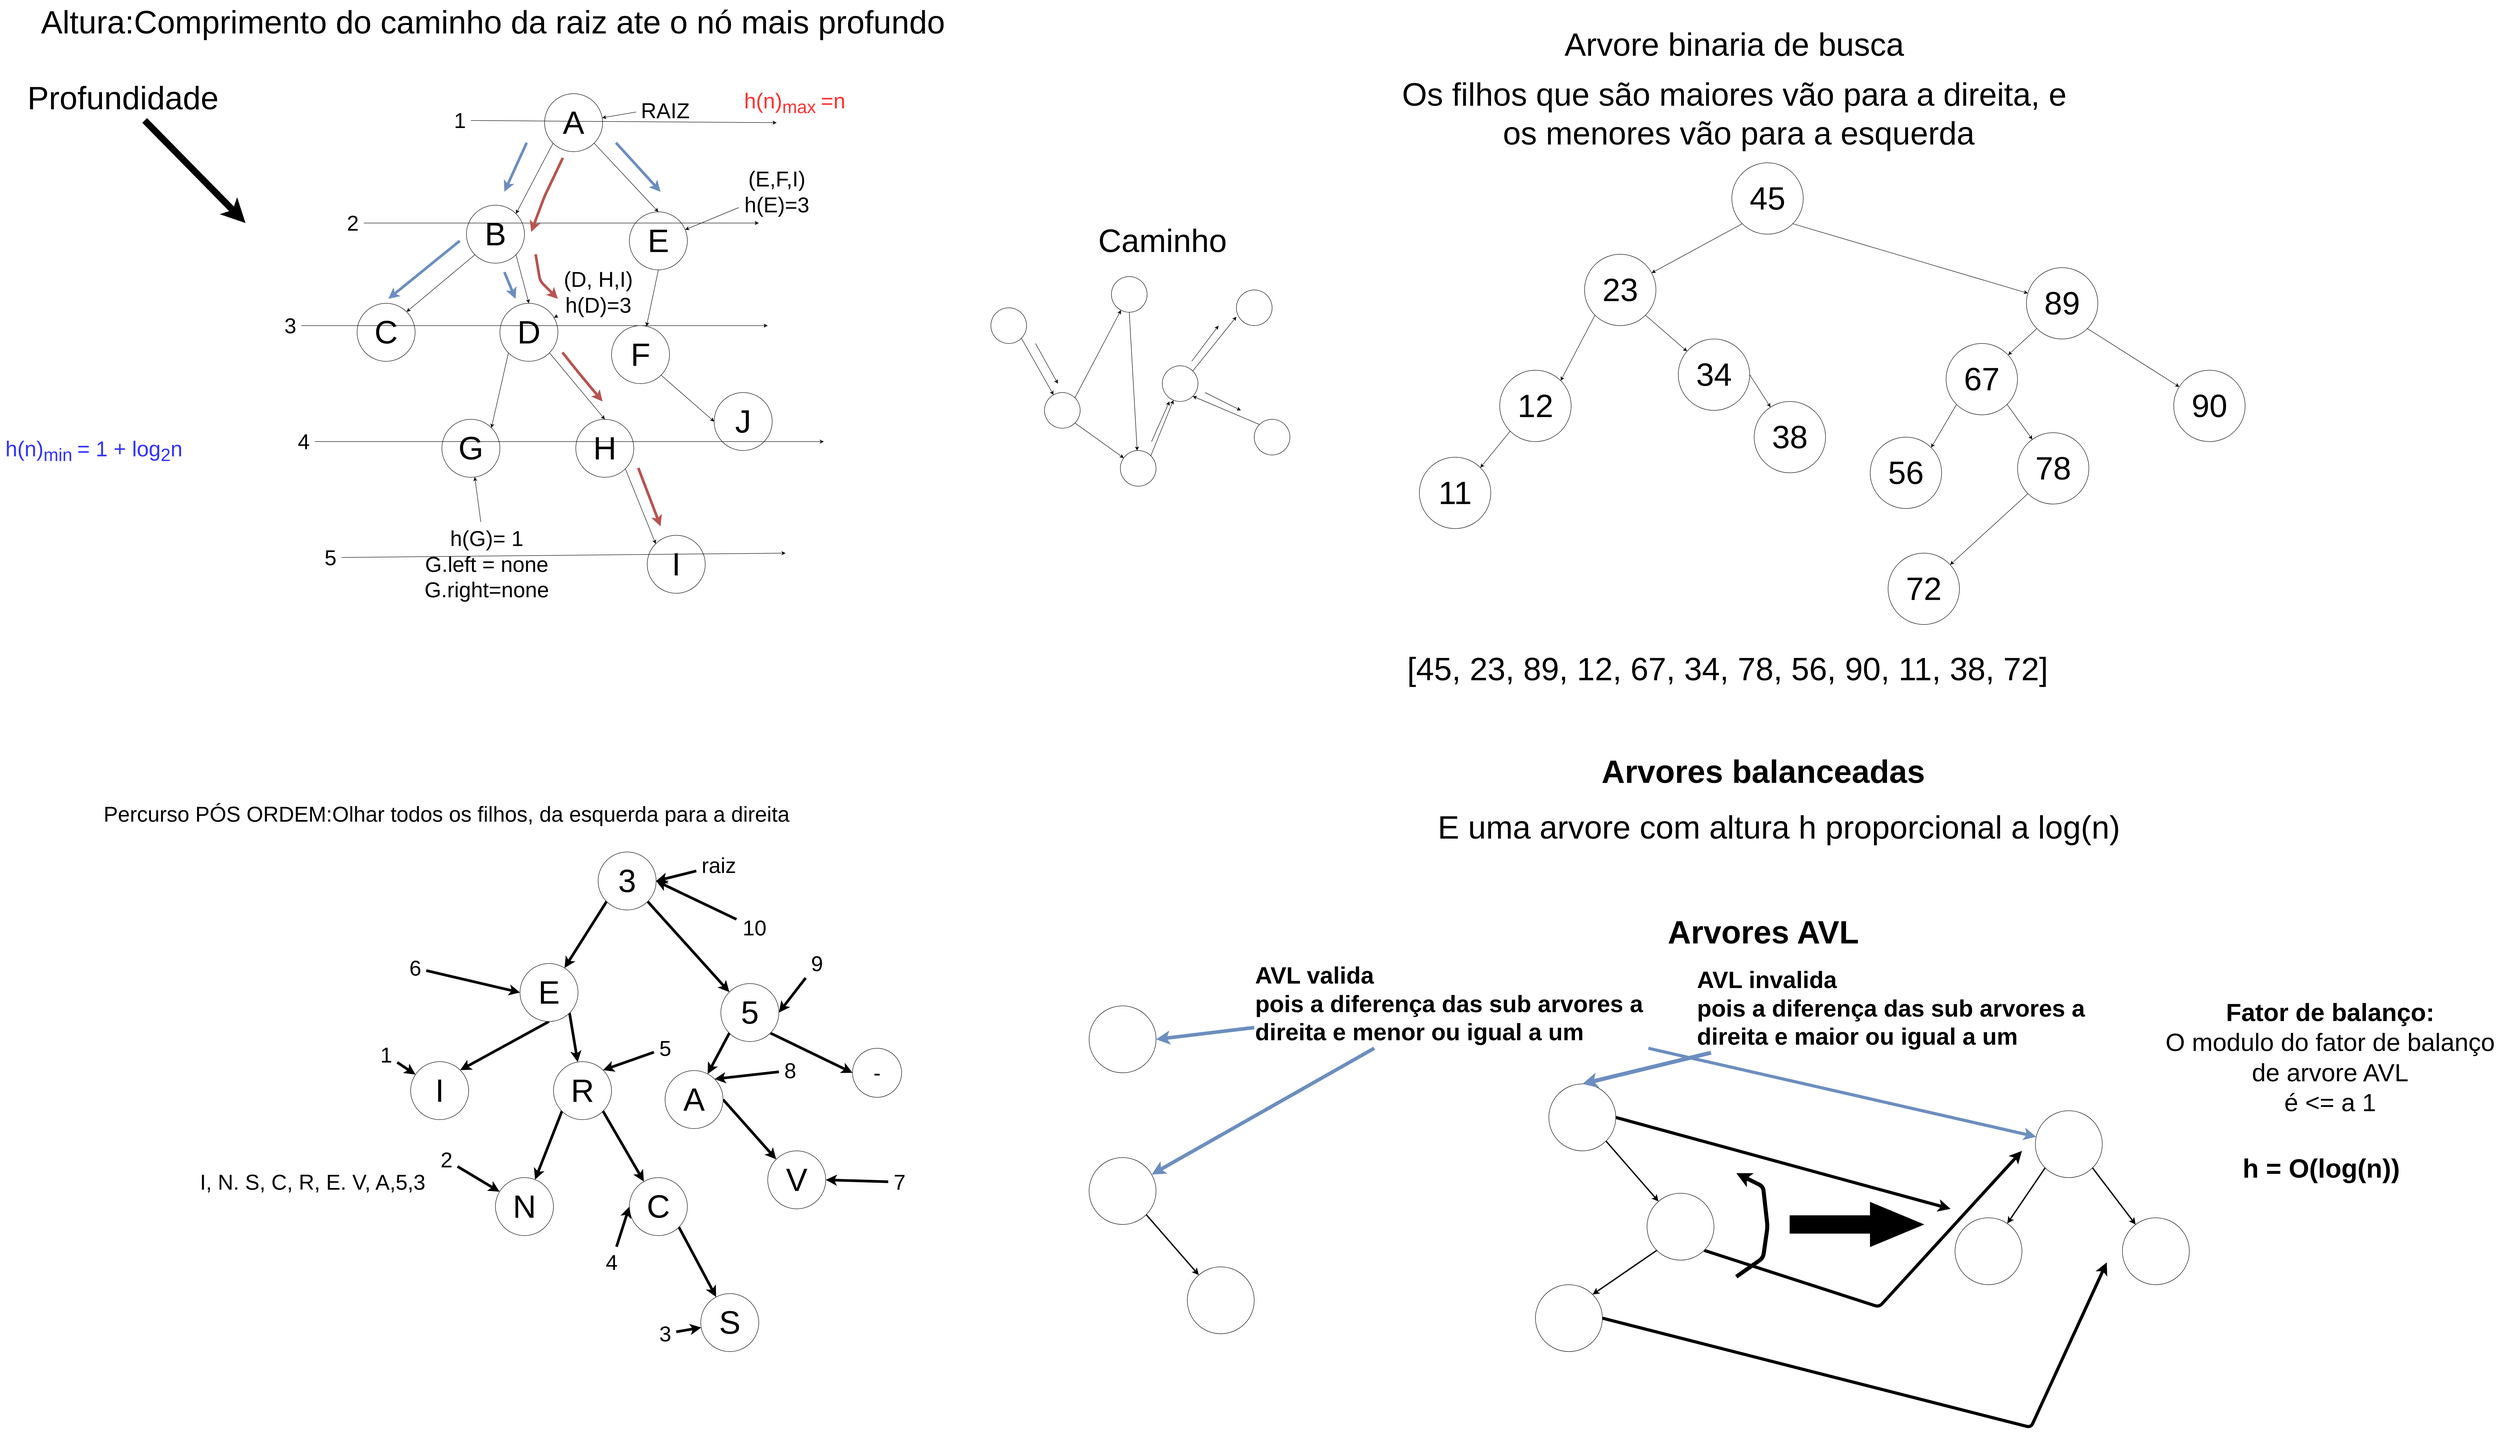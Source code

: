 <mxfile>
    <diagram id="KGTn8s3GYBfq5IdUTY0y" name="Página-1">
        <mxGraphModel dx="5425" dy="2052" grid="1" gridSize="10" guides="1" tooltips="1" connect="1" arrows="1" fold="1" page="1" pageScale="1" pageWidth="827" pageHeight="1169" background="none" math="0" shadow="0">
            <root>
                <mxCell id="0"/>
                <mxCell id="1" parent="0"/>
                <mxCell id="10" style="edgeStyle=none;html=1;exitX=1;exitY=1;exitDx=0;exitDy=0;fontSize=72;" parent="1" source="2" target="3" edge="1">
                    <mxGeometry relative="1" as="geometry"/>
                </mxCell>
                <mxCell id="2" value="" style="ellipse;whiteSpace=wrap;html=1;" parent="1" vertex="1">
                    <mxGeometry x="30" y="700" width="80" height="80" as="geometry"/>
                </mxCell>
                <mxCell id="11" style="edgeStyle=none;html=1;exitX=1;exitY=0;exitDx=0;exitDy=0;fontSize=72;" parent="1" source="3" target="4" edge="1">
                    <mxGeometry relative="1" as="geometry"/>
                </mxCell>
                <mxCell id="12" style="edgeStyle=none;html=1;exitX=1;exitY=1;exitDx=0;exitDy=0;fontSize=72;" parent="1" source="3" target="9" edge="1">
                    <mxGeometry relative="1" as="geometry"/>
                </mxCell>
                <mxCell id="3" value="" style="ellipse;whiteSpace=wrap;html=1;" parent="1" vertex="1">
                    <mxGeometry x="150" y="890" width="80" height="80" as="geometry"/>
                </mxCell>
                <mxCell id="13" style="edgeStyle=none;html=1;exitX=0.5;exitY=1;exitDx=0;exitDy=0;fontSize=72;" parent="1" source="4" target="9" edge="1">
                    <mxGeometry relative="1" as="geometry"/>
                </mxCell>
                <mxCell id="4" value="" style="ellipse;whiteSpace=wrap;html=1;" parent="1" vertex="1">
                    <mxGeometry x="300" y="630" width="80" height="80" as="geometry"/>
                </mxCell>
                <mxCell id="5" value="&lt;font style=&quot;font-size: 72px;&quot;&gt;Caminho&lt;/font&gt;" style="text;html=1;align=center;verticalAlign=middle;resizable=0;points=[];autosize=1;strokeColor=none;fillColor=none;" parent="1" vertex="1">
                    <mxGeometry x="259" y="500" width="310" height="100" as="geometry"/>
                </mxCell>
                <mxCell id="16" style="edgeStyle=none;html=1;exitX=1;exitY=0;exitDx=0;exitDy=0;entryX=0;entryY=0.75;entryDx=0;entryDy=0;entryPerimeter=0;fontSize=72;" parent="1" source="6" target="7" edge="1">
                    <mxGeometry relative="1" as="geometry"/>
                </mxCell>
                <mxCell id="6" value="" style="ellipse;whiteSpace=wrap;html=1;fontSize=72;" parent="1" vertex="1">
                    <mxGeometry x="414" y="830" width="80" height="80" as="geometry"/>
                </mxCell>
                <mxCell id="7" value="" style="ellipse;whiteSpace=wrap;html=1;fontSize=72;" parent="1" vertex="1">
                    <mxGeometry x="580" y="660" width="80" height="80" as="geometry"/>
                </mxCell>
                <mxCell id="15" style="edgeStyle=none;html=1;exitX=0;exitY=0;exitDx=0;exitDy=0;entryX=1;entryY=1;entryDx=0;entryDy=0;fontSize=72;" parent="1" source="8" target="6" edge="1">
                    <mxGeometry relative="1" as="geometry"/>
                </mxCell>
                <mxCell id="8" value="" style="ellipse;whiteSpace=wrap;html=1;fontSize=72;" parent="1" vertex="1">
                    <mxGeometry x="620" y="950" width="80" height="80" as="geometry"/>
                </mxCell>
                <mxCell id="14" style="edgeStyle=none;html=1;exitX=1;exitY=0;exitDx=0;exitDy=0;fontSize=72;" parent="1" source="9" target="6" edge="1">
                    <mxGeometry relative="1" as="geometry"/>
                </mxCell>
                <mxCell id="9" value="" style="ellipse;whiteSpace=wrap;html=1;fontSize=72;" parent="1" vertex="1">
                    <mxGeometry x="320" y="1020" width="80" height="80" as="geometry"/>
                </mxCell>
                <mxCell id="18" value="" style="edgeStyle=none;orthogonalLoop=1;jettySize=auto;html=1;fontSize=72;" parent="1" edge="1">
                    <mxGeometry width="100" relative="1" as="geometry">
                        <mxPoint x="130" y="780" as="sourcePoint"/>
                        <mxPoint x="180" y="870" as="targetPoint"/>
                        <Array as="points"/>
                    </mxGeometry>
                </mxCell>
                <mxCell id="19" value="" style="edgeStyle=none;orthogonalLoop=1;jettySize=auto;html=1;fontSize=72;" parent="1" edge="1">
                    <mxGeometry width="100" relative="1" as="geometry">
                        <mxPoint x="510" y="890" as="sourcePoint"/>
                        <mxPoint x="590" y="930" as="targetPoint"/>
                        <Array as="points"/>
                    </mxGeometry>
                </mxCell>
                <mxCell id="20" value="" style="edgeStyle=none;orthogonalLoop=1;jettySize=auto;html=1;fontSize=72;" parent="1" edge="1">
                    <mxGeometry width="100" relative="1" as="geometry">
                        <mxPoint x="480" y="820" as="sourcePoint"/>
                        <mxPoint x="540" y="740" as="targetPoint"/>
                        <Array as="points"/>
                    </mxGeometry>
                </mxCell>
                <mxCell id="21" value="" style="edgeStyle=none;orthogonalLoop=1;jettySize=auto;html=1;fontSize=72;" parent="1" edge="1">
                    <mxGeometry width="100" relative="1" as="geometry">
                        <mxPoint x="390" y="1000" as="sourcePoint"/>
                        <mxPoint x="430" y="910" as="targetPoint"/>
                        <Array as="points"/>
                    </mxGeometry>
                </mxCell>
                <mxCell id="22" value="Altura:Comprimento do caminho da raiz ate o nó mais profundo" style="text;html=1;align=left;verticalAlign=middle;resizable=0;points=[];autosize=1;strokeColor=none;fillColor=none;fontSize=72;" parent="1" vertex="1">
                    <mxGeometry x="-2100" y="10" width="2040" height="100" as="geometry"/>
                </mxCell>
                <mxCell id="59" style="edgeStyle=none;html=1;fontSize=48;strokeWidth=15;" parent="1" source="23" edge="1">
                    <mxGeometry relative="1" as="geometry">
                        <mxPoint x="-1640" y="510" as="targetPoint"/>
                    </mxGeometry>
                </mxCell>
                <mxCell id="23" value="Profundidade" style="text;html=1;align=center;verticalAlign=middle;resizable=0;points=[];autosize=1;strokeColor=none;fillColor=none;fontSize=72;" parent="1" vertex="1">
                    <mxGeometry x="-2140" y="180" width="450" height="100" as="geometry"/>
                </mxCell>
                <mxCell id="34" style="edgeStyle=none;html=1;exitX=0;exitY=1;exitDx=0;exitDy=0;entryX=1;entryY=0;entryDx=0;entryDy=0;fontSize=72;" parent="1" source="24" target="25" edge="1">
                    <mxGeometry relative="1" as="geometry"/>
                </mxCell>
                <mxCell id="40" style="edgeStyle=none;html=1;exitX=1;exitY=1;exitDx=0;exitDy=0;entryX=0.5;entryY=0;entryDx=0;entryDy=0;fontSize=72;" parent="1" source="24" target="26" edge="1">
                    <mxGeometry relative="1" as="geometry"/>
                </mxCell>
                <mxCell id="24" value="A" style="ellipse;whiteSpace=wrap;html=1;fontSize=72;" parent="1" vertex="1">
                    <mxGeometry x="-970" y="220" width="130" height="130" as="geometry"/>
                </mxCell>
                <mxCell id="35" style="edgeStyle=none;html=1;exitX=0;exitY=1;exitDx=0;exitDy=0;entryX=1;entryY=0;entryDx=0;entryDy=0;fontSize=72;" parent="1" source="25" target="27" edge="1">
                    <mxGeometry relative="1" as="geometry"/>
                </mxCell>
                <mxCell id="36" style="edgeStyle=none;html=1;exitX=1;exitY=1;exitDx=0;exitDy=0;entryX=0.5;entryY=0;entryDx=0;entryDy=0;fontSize=72;" parent="1" source="25" target="28" edge="1">
                    <mxGeometry relative="1" as="geometry"/>
                </mxCell>
                <mxCell id="25" value="B" style="ellipse;whiteSpace=wrap;html=1;fontSize=72;" parent="1" vertex="1">
                    <mxGeometry x="-1145" y="470" width="130" height="130" as="geometry"/>
                </mxCell>
                <mxCell id="41" style="edgeStyle=none;html=1;exitX=0.5;exitY=1;exitDx=0;exitDy=0;fontSize=72;" parent="1" source="26" target="32" edge="1">
                    <mxGeometry relative="1" as="geometry"/>
                </mxCell>
                <mxCell id="26" value="E" style="ellipse;whiteSpace=wrap;html=1;fontSize=72;" parent="1" vertex="1">
                    <mxGeometry x="-780" y="485" width="130" height="130" as="geometry"/>
                </mxCell>
                <mxCell id="27" value="C" style="ellipse;whiteSpace=wrap;html=1;fontSize=72;" parent="1" vertex="1">
                    <mxGeometry x="-1390" y="690" width="130" height="130" as="geometry"/>
                </mxCell>
                <mxCell id="37" style="edgeStyle=none;html=1;exitX=0;exitY=1;exitDx=0;exitDy=0;entryX=1;entryY=0;entryDx=0;entryDy=0;fontSize=72;" parent="1" source="28" target="29" edge="1">
                    <mxGeometry relative="1" as="geometry"/>
                </mxCell>
                <mxCell id="38" style="edgeStyle=none;html=1;exitX=1;exitY=1;exitDx=0;exitDy=0;entryX=0.5;entryY=0;entryDx=0;entryDy=0;fontSize=72;" parent="1" source="28" target="30" edge="1">
                    <mxGeometry relative="1" as="geometry"/>
                </mxCell>
                <mxCell id="28" value="D" style="ellipse;whiteSpace=wrap;html=1;fontSize=72;" parent="1" vertex="1">
                    <mxGeometry x="-1070" y="690" width="130" height="130" as="geometry"/>
                </mxCell>
                <mxCell id="29" value="G" style="ellipse;whiteSpace=wrap;html=1;fontSize=72;" parent="1" vertex="1">
                    <mxGeometry x="-1200" y="950" width="130" height="130" as="geometry"/>
                </mxCell>
                <mxCell id="39" style="edgeStyle=none;html=1;exitX=1;exitY=1;exitDx=0;exitDy=0;entryX=0;entryY=0;entryDx=0;entryDy=0;fontSize=72;" parent="1" source="30" target="31" edge="1">
                    <mxGeometry relative="1" as="geometry"/>
                </mxCell>
                <mxCell id="30" value="H" style="ellipse;whiteSpace=wrap;html=1;fontSize=72;" parent="1" vertex="1">
                    <mxGeometry x="-900" y="950" width="130" height="130" as="geometry"/>
                </mxCell>
                <mxCell id="31" value="I" style="ellipse;whiteSpace=wrap;html=1;fontSize=72;" parent="1" vertex="1">
                    <mxGeometry x="-740" y="1210" width="130" height="130" as="geometry"/>
                </mxCell>
                <mxCell id="42" style="edgeStyle=none;html=1;exitX=1;exitY=1;exitDx=0;exitDy=0;entryX=0;entryY=0.5;entryDx=0;entryDy=0;fontSize=72;" parent="1" source="32" target="33" edge="1">
                    <mxGeometry relative="1" as="geometry"/>
                </mxCell>
                <mxCell id="32" value="F" style="ellipse;whiteSpace=wrap;html=1;fontSize=72;" parent="1" vertex="1">
                    <mxGeometry x="-820" y="740" width="130" height="130" as="geometry"/>
                </mxCell>
                <mxCell id="33" value="J" style="ellipse;whiteSpace=wrap;html=1;fontSize=72;" parent="1" vertex="1">
                    <mxGeometry x="-590" y="890" width="130" height="130" as="geometry"/>
                </mxCell>
                <mxCell id="48" value="" style="edgeStyle=none;html=1;fontSize=48;" parent="1" source="47" target="24" edge="1">
                    <mxGeometry relative="1" as="geometry"/>
                </mxCell>
                <mxCell id="47" value="&lt;font style=&quot;font-size: 48px;&quot;&gt;RAIZ&lt;/font&gt;" style="text;html=1;align=center;verticalAlign=middle;resizable=0;points=[];autosize=1;strokeColor=none;fillColor=none;fontSize=72;" parent="1" vertex="1">
                    <mxGeometry x="-765" y="200" width="130" height="100" as="geometry"/>
                </mxCell>
                <mxCell id="50" style="edgeStyle=none;html=1;fontSize=48;" parent="1" source="49" edge="1">
                    <mxGeometry relative="1" as="geometry">
                        <mxPoint x="-450" y="285" as="targetPoint"/>
                    </mxGeometry>
                </mxCell>
                <mxCell id="49" value="1" style="text;html=1;align=center;verticalAlign=middle;resizable=0;points=[];autosize=1;strokeColor=none;fillColor=none;fontSize=48;" parent="1" vertex="1">
                    <mxGeometry x="-1185" y="245" width="50" height="70" as="geometry"/>
                </mxCell>
                <mxCell id="52" style="edgeStyle=none;html=1;fontSize=48;" parent="1" source="51" edge="1">
                    <mxGeometry relative="1" as="geometry">
                        <mxPoint x="-490.0" y="510" as="targetPoint"/>
                    </mxGeometry>
                </mxCell>
                <mxCell id="51" value="2" style="text;html=1;align=center;verticalAlign=middle;resizable=0;points=[];autosize=1;strokeColor=none;fillColor=none;fontSize=48;" parent="1" vertex="1">
                    <mxGeometry x="-1425" y="475" width="50" height="70" as="geometry"/>
                </mxCell>
                <mxCell id="54" style="edgeStyle=none;html=1;fontSize=48;" parent="1" source="53" edge="1">
                    <mxGeometry relative="1" as="geometry">
                        <mxPoint x="-470.0" y="740" as="targetPoint"/>
                    </mxGeometry>
                </mxCell>
                <mxCell id="53" value="3" style="text;html=1;align=center;verticalAlign=middle;resizable=0;points=[];autosize=1;strokeColor=none;fillColor=none;fontSize=48;" parent="1" vertex="1">
                    <mxGeometry x="-1565" y="705" width="50" height="70" as="geometry"/>
                </mxCell>
                <mxCell id="56" style="edgeStyle=none;html=1;fontSize=48;" parent="1" source="55" edge="1">
                    <mxGeometry relative="1" as="geometry">
                        <mxPoint x="-344.286" y="1000" as="targetPoint"/>
                    </mxGeometry>
                </mxCell>
                <mxCell id="55" value="4" style="text;html=1;align=center;verticalAlign=middle;resizable=0;points=[];autosize=1;strokeColor=none;fillColor=none;fontSize=48;" parent="1" vertex="1">
                    <mxGeometry x="-1535" y="965" width="50" height="70" as="geometry"/>
                </mxCell>
                <mxCell id="58" style="edgeStyle=none;html=1;fontSize=48;" parent="1" source="57" edge="1">
                    <mxGeometry relative="1" as="geometry">
                        <mxPoint x="-430.0" y="1250" as="targetPoint"/>
                    </mxGeometry>
                </mxCell>
                <mxCell id="57" value="5" style="text;html=1;align=center;verticalAlign=middle;resizable=0;points=[];autosize=1;strokeColor=none;fillColor=none;fontSize=48;" parent="1" vertex="1">
                    <mxGeometry x="-1475" y="1225" width="50" height="70" as="geometry"/>
                </mxCell>
                <mxCell id="61" style="edgeStyle=none;html=1;strokeWidth=1;fontSize=48;" parent="1" source="60" target="28" edge="1">
                    <mxGeometry relative="1" as="geometry"/>
                </mxCell>
                <mxCell id="60" value="(D, H,I)&lt;br&gt;h(D)=3" style="text;html=1;align=center;verticalAlign=middle;resizable=0;points=[];autosize=1;strokeColor=none;fillColor=none;fontSize=48;" parent="1" vertex="1">
                    <mxGeometry x="-940" y="600" width="180" height="130" as="geometry"/>
                </mxCell>
                <mxCell id="63" style="edgeStyle=none;html=1;strokeWidth=1;fontSize=48;" parent="1" source="62" target="29" edge="1">
                    <mxGeometry relative="1" as="geometry"/>
                </mxCell>
                <mxCell id="62" value="h(G)= 1&lt;br&gt;G.left = none&lt;br&gt;G.right=none&lt;br&gt;" style="text;html=1;align=center;verticalAlign=middle;resizable=0;points=[];autosize=1;strokeColor=none;fillColor=none;fontSize=48;" parent="1" vertex="1">
                    <mxGeometry x="-1250" y="1180" width="300" height="190" as="geometry"/>
                </mxCell>
                <mxCell id="65" style="edgeStyle=none;html=1;strokeWidth=1;fontSize=48;" parent="1" source="64" target="26" edge="1">
                    <mxGeometry relative="1" as="geometry"/>
                </mxCell>
                <mxCell id="64" value="(E,F,I)&lt;br&gt;h(E)=3" style="text;html=1;align=center;verticalAlign=middle;resizable=0;points=[];autosize=1;strokeColor=none;fillColor=none;fontSize=48;" parent="1" vertex="1">
                    <mxGeometry x="-535" y="375" width="170" height="130" as="geometry"/>
                </mxCell>
                <mxCell id="66" value="h(n)&lt;sub&gt;max &lt;/sub&gt;=n&lt;br&gt;" style="text;html=1;align=center;verticalAlign=middle;resizable=0;points=[];autosize=1;fontSize=48;fontColor=#FF3333;" parent="1" vertex="1">
                    <mxGeometry x="-535" y="200" width="250" height="80" as="geometry"/>
                </mxCell>
                <mxCell id="67" value="" style="edgeStyle=none;orthogonalLoop=1;jettySize=auto;html=1;strokeWidth=6;fontSize=48;fontColor=#FF3333;exitX=0.315;exitY=1.108;exitDx=0;exitDy=0;exitPerimeter=0;fillColor=#f8cecc;strokeColor=#b85450;" parent="1" source="24" edge="1">
                    <mxGeometry width="100" relative="1" as="geometry">
                        <mxPoint x="-960" y="410" as="sourcePoint"/>
                        <mxPoint x="-1000" y="530" as="targetPoint"/>
                        <Array as="points">
                            <mxPoint x="-970" y="450"/>
                        </Array>
                    </mxGeometry>
                </mxCell>
                <mxCell id="68" value="" style="edgeStyle=none;orthogonalLoop=1;jettySize=auto;html=1;strokeWidth=6;fontSize=48;fontColor=#FF3333;fillColor=#f8cecc;strokeColor=#b85450;" parent="1" edge="1">
                    <mxGeometry width="100" relative="1" as="geometry">
                        <mxPoint x="-930" y="800" as="sourcePoint"/>
                        <mxPoint x="-840" y="910" as="targetPoint"/>
                        <Array as="points">
                            <mxPoint x="-890" y="850"/>
                        </Array>
                    </mxGeometry>
                </mxCell>
                <mxCell id="69" value="" style="edgeStyle=none;orthogonalLoop=1;jettySize=auto;html=1;strokeWidth=6;fontSize=48;fontColor=#FF3333;fillColor=#f8cecc;strokeColor=#b85450;" parent="1" edge="1">
                    <mxGeometry width="100" relative="1" as="geometry">
                        <mxPoint x="-990.0" y="580" as="sourcePoint"/>
                        <mxPoint x="-940.0" y="680" as="targetPoint"/>
                        <Array as="points">
                            <mxPoint x="-980" y="640"/>
                        </Array>
                    </mxGeometry>
                </mxCell>
                <mxCell id="70" value="" style="edgeStyle=none;orthogonalLoop=1;jettySize=auto;html=1;strokeWidth=6;fontSize=48;fontColor=#FF3333;fillColor=#f8cecc;strokeColor=#b85450;" parent="1" edge="1">
                    <mxGeometry width="100" relative="1" as="geometry">
                        <mxPoint x="-760.0" y="1059" as="sourcePoint"/>
                        <mxPoint x="-710" y="1190" as="targetPoint"/>
                        <Array as="points"/>
                    </mxGeometry>
                </mxCell>
                <mxCell id="72" value="&lt;font color=&quot;#3333ff&quot;&gt;h(n)&lt;sub&gt;min &lt;/sub&gt;= 1 + log&lt;sub&gt;2&lt;/sub&gt;n&lt;/font&gt;" style="text;html=1;align=center;verticalAlign=middle;resizable=0;points=[];autosize=1;strokeColor=none;fillColor=none;fontSize=48;fontColor=#FF3333;" parent="1" vertex="1">
                    <mxGeometry x="-2190" y="980" width="420" height="80" as="geometry"/>
                </mxCell>
                <mxCell id="73" value="" style="edgeStyle=none;orthogonalLoop=1;jettySize=auto;html=1;strokeWidth=6;fontSize=48;fontColor=#3333FF;fillColor=#dae8fc;strokeColor=#6c8ebf;" parent="1" edge="1">
                    <mxGeometry width="100" relative="1" as="geometry">
                        <mxPoint x="-1010" y="330" as="sourcePoint"/>
                        <mxPoint x="-1060" y="440" as="targetPoint"/>
                        <Array as="points"/>
                    </mxGeometry>
                </mxCell>
                <mxCell id="74" value="" style="edgeStyle=none;orthogonalLoop=1;jettySize=auto;html=1;strokeWidth=6;fontSize=48;fontColor=#3333FF;fillColor=#dae8fc;strokeColor=#6c8ebf;" parent="1" edge="1">
                    <mxGeometry width="100" relative="1" as="geometry">
                        <mxPoint x="-810" y="330" as="sourcePoint"/>
                        <mxPoint x="-710" y="440" as="targetPoint"/>
                        <Array as="points"/>
                    </mxGeometry>
                </mxCell>
                <mxCell id="75" value="" style="edgeStyle=none;orthogonalLoop=1;jettySize=auto;html=1;strokeWidth=6;fontSize=48;fontColor=#3333FF;fillColor=#dae8fc;strokeColor=#6c8ebf;" parent="1" edge="1">
                    <mxGeometry width="100" relative="1" as="geometry">
                        <mxPoint x="-1160" y="550" as="sourcePoint"/>
                        <mxPoint x="-1320" y="680" as="targetPoint"/>
                        <Array as="points"/>
                    </mxGeometry>
                </mxCell>
                <mxCell id="76" value="" style="edgeStyle=none;orthogonalLoop=1;jettySize=auto;html=1;strokeWidth=6;fontSize=48;fontColor=#3333FF;fillColor=#dae8fc;strokeColor=#6c8ebf;" parent="1" edge="1">
                    <mxGeometry width="100" relative="1" as="geometry">
                        <mxPoint x="-1060" y="620" as="sourcePoint"/>
                        <mxPoint x="-1035" y="680" as="targetPoint"/>
                        <Array as="points"/>
                    </mxGeometry>
                </mxCell>
                <mxCell id="77" value="I" style="ellipse;whiteSpace=wrap;html=1;fontSize=72;" parent="1" vertex="1">
                    <mxGeometry x="-1270" y="2390" width="130" height="130" as="geometry"/>
                </mxCell>
                <mxCell id="88" style="edgeStyle=none;html=1;exitX=0.5;exitY=1;exitDx=0;exitDy=0;entryX=1;entryY=0;entryDx=0;entryDy=0;strokeWidth=6;fontSize=48;fontColor=#3333FF;" parent="1" source="78" target="77" edge="1">
                    <mxGeometry relative="1" as="geometry"/>
                </mxCell>
                <mxCell id="89" style="edgeStyle=none;html=1;exitX=1;exitY=1;exitDx=0;exitDy=0;strokeWidth=6;fontSize=48;fontColor=#3333FF;" parent="1" source="78" target="81" edge="1">
                    <mxGeometry relative="1" as="geometry"/>
                </mxCell>
                <mxCell id="78" value="E" style="ellipse;whiteSpace=wrap;html=1;fontSize=72;" parent="1" vertex="1">
                    <mxGeometry x="-1025" y="2170" width="130" height="130" as="geometry"/>
                </mxCell>
                <mxCell id="87" style="edgeStyle=none;html=1;exitX=0;exitY=1;exitDx=0;exitDy=0;strokeWidth=6;fontSize=48;fontColor=#3333FF;" parent="1" source="79" target="78" edge="1">
                    <mxGeometry relative="1" as="geometry"/>
                </mxCell>
                <mxCell id="93" style="edgeStyle=none;html=1;exitX=1;exitY=1;exitDx=0;exitDy=0;entryX=0;entryY=0;entryDx=0;entryDy=0;strokeWidth=6;fontSize=48;fontColor=#3333FF;" parent="1" source="79" target="80" edge="1">
                    <mxGeometry relative="1" as="geometry"/>
                </mxCell>
                <mxCell id="79" value="3" style="ellipse;whiteSpace=wrap;html=1;fontSize=72;" parent="1" vertex="1">
                    <mxGeometry x="-850" y="1920" width="130" height="130" as="geometry"/>
                </mxCell>
                <mxCell id="94" style="edgeStyle=none;html=1;exitX=0;exitY=1;exitDx=0;exitDy=0;strokeWidth=6;fontSize=48;fontColor=#3333FF;" parent="1" source="80" target="82" edge="1">
                    <mxGeometry relative="1" as="geometry"/>
                </mxCell>
                <mxCell id="121" style="edgeStyle=none;html=1;exitX=1;exitY=1;exitDx=0;exitDy=0;entryX=0;entryY=0.5;entryDx=0;entryDy=0;strokeWidth=6;fontSize=48;fontColor=#000000;" parent="1" source="80" target="120" edge="1">
                    <mxGeometry relative="1" as="geometry"/>
                </mxCell>
                <mxCell id="80" value="5" style="ellipse;whiteSpace=wrap;html=1;fontSize=72;" parent="1" vertex="1">
                    <mxGeometry x="-575" y="2215" width="130" height="130" as="geometry"/>
                </mxCell>
                <mxCell id="90" style="edgeStyle=none;html=1;exitX=0;exitY=1;exitDx=0;exitDy=0;strokeWidth=6;fontSize=48;fontColor=#3333FF;" parent="1" source="81" target="85" edge="1">
                    <mxGeometry relative="1" as="geometry"/>
                </mxCell>
                <mxCell id="91" style="edgeStyle=none;html=1;exitX=1;exitY=1;exitDx=0;exitDy=0;strokeWidth=6;fontSize=48;fontColor=#3333FF;" parent="1" source="81" target="84" edge="1">
                    <mxGeometry relative="1" as="geometry"/>
                </mxCell>
                <mxCell id="81" value="R" style="ellipse;whiteSpace=wrap;html=1;fontSize=72;" parent="1" vertex="1">
                    <mxGeometry x="-950" y="2390" width="130" height="130" as="geometry"/>
                </mxCell>
                <mxCell id="95" style="edgeStyle=none;html=1;exitX=1;exitY=0.5;exitDx=0;exitDy=0;entryX=0;entryY=0;entryDx=0;entryDy=0;strokeWidth=6;fontSize=48;fontColor=#3333FF;" parent="1" source="82" target="83" edge="1">
                    <mxGeometry relative="1" as="geometry"/>
                </mxCell>
                <mxCell id="82" value="A" style="ellipse;whiteSpace=wrap;html=1;fontSize=72;" parent="1" vertex="1">
                    <mxGeometry x="-700" y="2410" width="130" height="130" as="geometry"/>
                </mxCell>
                <mxCell id="83" value="V" style="ellipse;whiteSpace=wrap;html=1;fontSize=72;" parent="1" vertex="1">
                    <mxGeometry x="-470" y="2590" width="130" height="130" as="geometry"/>
                </mxCell>
                <mxCell id="92" style="edgeStyle=none;html=1;exitX=1;exitY=1;exitDx=0;exitDy=0;strokeWidth=6;fontSize=48;fontColor=#3333FF;" parent="1" source="84" target="86" edge="1">
                    <mxGeometry relative="1" as="geometry"/>
                </mxCell>
                <mxCell id="84" value="C" style="ellipse;whiteSpace=wrap;html=1;fontSize=72;" parent="1" vertex="1">
                    <mxGeometry x="-780" y="2650" width="130" height="130" as="geometry"/>
                </mxCell>
                <mxCell id="85" value="N" style="ellipse;whiteSpace=wrap;html=1;fontSize=72;" parent="1" vertex="1">
                    <mxGeometry x="-1080" y="2650" width="130" height="130" as="geometry"/>
                </mxCell>
                <mxCell id="86" value="S" style="ellipse;whiteSpace=wrap;html=1;fontSize=72;" parent="1" vertex="1">
                    <mxGeometry x="-620" y="2910" width="130" height="130" as="geometry"/>
                </mxCell>
                <mxCell id="97" style="edgeStyle=none;html=1;entryX=1;entryY=0.5;entryDx=0;entryDy=0;strokeWidth=6;fontSize=48;fontColor=#000000;" parent="1" source="96" target="79" edge="1">
                    <mxGeometry relative="1" as="geometry"/>
                </mxCell>
                <mxCell id="96" value="&lt;font color=&quot;#000000&quot;&gt;raiz&lt;/font&gt;" style="text;html=1;align=center;verticalAlign=middle;resizable=0;points=[];autosize=1;strokeColor=none;fillColor=none;fontSize=48;fontColor=#3333FF;" parent="1" vertex="1">
                    <mxGeometry x="-630" y="1915" width="100" height="70" as="geometry"/>
                </mxCell>
                <mxCell id="98" value="Percurso PÓS ORDEM:Olhar todos os filhos, da esquerda para a direita" style="text;html=1;align=center;verticalAlign=middle;resizable=0;points=[];autosize=1;strokeColor=none;fillColor=none;fontSize=48;fontColor=#000000;" parent="1" vertex="1">
                    <mxGeometry x="-1970" y="1800" width="1560" height="70" as="geometry"/>
                </mxCell>
                <mxCell id="100" style="edgeStyle=none;html=1;strokeWidth=6;fontSize=48;fontColor=#000000;" parent="1" source="99" target="77" edge="1">
                    <mxGeometry relative="1" as="geometry"/>
                </mxCell>
                <mxCell id="99" value="1" style="text;html=1;align=center;verticalAlign=middle;resizable=0;points=[];autosize=1;strokeColor=none;fillColor=none;fontSize=48;fontColor=#000000;" parent="1" vertex="1">
                    <mxGeometry x="-1350" y="2340" width="50" height="70" as="geometry"/>
                </mxCell>
                <mxCell id="101" value="I, N. S, C, R, E. V, A,5,3" style="text;html=1;align=center;verticalAlign=middle;resizable=0;points=[];autosize=1;strokeColor=none;fillColor=none;fontSize=48;fontColor=#000000;" parent="1" vertex="1">
                    <mxGeometry x="-1750" y="2625" width="520" height="70" as="geometry"/>
                </mxCell>
                <mxCell id="103" style="edgeStyle=none;html=1;strokeWidth=6;fontSize=48;fontColor=#000000;" parent="1" source="102" target="85" edge="1">
                    <mxGeometry relative="1" as="geometry"/>
                </mxCell>
                <mxCell id="102" value="2" style="text;html=1;align=center;verticalAlign=middle;resizable=0;points=[];autosize=1;strokeColor=none;fillColor=none;fontSize=48;fontColor=#000000;" parent="1" vertex="1">
                    <mxGeometry x="-1215" y="2575" width="50" height="70" as="geometry"/>
                </mxCell>
                <mxCell id="105" style="edgeStyle=none;html=1;strokeWidth=6;fontSize=48;fontColor=#000000;" parent="1" source="104" target="86" edge="1">
                    <mxGeometry relative="1" as="geometry"/>
                </mxCell>
                <mxCell id="104" value="3" style="text;html=1;align=center;verticalAlign=middle;resizable=0;points=[];autosize=1;strokeColor=none;fillColor=none;fontSize=48;fontColor=#000000;" parent="1" vertex="1">
                    <mxGeometry x="-725" y="2965" width="50" height="70" as="geometry"/>
                </mxCell>
                <mxCell id="107" style="edgeStyle=none;html=1;entryX=0;entryY=0.5;entryDx=0;entryDy=0;strokeWidth=6;fontSize=48;fontColor=#000000;" parent="1" source="106" target="84" edge="1">
                    <mxGeometry relative="1" as="geometry"/>
                </mxCell>
                <mxCell id="106" value="4" style="text;html=1;align=center;verticalAlign=middle;resizable=0;points=[];autosize=1;strokeColor=none;fillColor=none;fontSize=48;fontColor=#000000;" parent="1" vertex="1">
                    <mxGeometry x="-845" y="2805" width="50" height="70" as="geometry"/>
                </mxCell>
                <mxCell id="109" style="edgeStyle=none;html=1;entryX=1;entryY=0;entryDx=0;entryDy=0;strokeWidth=6;fontSize=48;fontColor=#000000;" parent="1" source="108" target="81" edge="1">
                    <mxGeometry relative="1" as="geometry"/>
                </mxCell>
                <mxCell id="108" value="5" style="text;html=1;align=center;verticalAlign=middle;resizable=0;points=[];autosize=1;strokeColor=none;fillColor=none;fontSize=48;fontColor=#000000;" parent="1" vertex="1">
                    <mxGeometry x="-725" y="2325" width="50" height="70" as="geometry"/>
                </mxCell>
                <mxCell id="111" style="edgeStyle=none;html=1;entryX=0;entryY=0.5;entryDx=0;entryDy=0;strokeWidth=6;fontSize=48;fontColor=#000000;" parent="1" source="110" target="78" edge="1">
                    <mxGeometry relative="1" as="geometry"/>
                </mxCell>
                <mxCell id="110" value="6" style="text;html=1;align=center;verticalAlign=middle;resizable=0;points=[];autosize=1;strokeColor=none;fillColor=none;fontSize=48;fontColor=#000000;" parent="1" vertex="1">
                    <mxGeometry x="-1285" y="2145" width="50" height="70" as="geometry"/>
                </mxCell>
                <mxCell id="113" style="edgeStyle=none;html=1;entryX=1;entryY=0.5;entryDx=0;entryDy=0;strokeWidth=6;fontSize=48;fontColor=#000000;" parent="1" source="112" target="83" edge="1">
                    <mxGeometry relative="1" as="geometry"/>
                </mxCell>
                <mxCell id="112" value="7" style="text;html=1;align=center;verticalAlign=middle;resizable=0;points=[];autosize=1;strokeColor=none;fillColor=none;fontSize=48;fontColor=#000000;" parent="1" vertex="1">
                    <mxGeometry x="-200" y="2625" width="50" height="70" as="geometry"/>
                </mxCell>
                <mxCell id="115" style="edgeStyle=none;html=1;entryX=1;entryY=0;entryDx=0;entryDy=0;strokeWidth=6;fontSize=48;fontColor=#000000;" parent="1" source="114" target="82" edge="1">
                    <mxGeometry relative="1" as="geometry"/>
                </mxCell>
                <mxCell id="114" value="8" style="text;html=1;align=center;verticalAlign=middle;resizable=0;points=[];autosize=1;strokeColor=none;fillColor=none;fontSize=48;fontColor=#000000;" parent="1" vertex="1">
                    <mxGeometry x="-445" y="2375" width="50" height="70" as="geometry"/>
                </mxCell>
                <mxCell id="117" style="edgeStyle=none;html=1;entryX=1;entryY=0.5;entryDx=0;entryDy=0;strokeWidth=6;fontSize=48;fontColor=#000000;" parent="1" source="116" target="80" edge="1">
                    <mxGeometry relative="1" as="geometry"/>
                </mxCell>
                <mxCell id="116" value="9" style="text;html=1;align=center;verticalAlign=middle;resizable=0;points=[];autosize=1;strokeColor=none;fillColor=none;fontSize=48;fontColor=#000000;" parent="1" vertex="1">
                    <mxGeometry x="-385" y="2135" width="50" height="70" as="geometry"/>
                </mxCell>
                <mxCell id="119" style="edgeStyle=none;html=1;entryX=1;entryY=0.5;entryDx=0;entryDy=0;strokeWidth=6;fontSize=48;fontColor=#000000;" parent="1" source="118" target="79" edge="1">
                    <mxGeometry relative="1" as="geometry"/>
                </mxCell>
                <mxCell id="118" value="10" style="text;html=1;align=center;verticalAlign=middle;resizable=0;points=[];autosize=1;strokeColor=none;fillColor=none;fontSize=48;fontColor=#000000;" parent="1" vertex="1">
                    <mxGeometry x="-540" y="2055" width="80" height="70" as="geometry"/>
                </mxCell>
                <mxCell id="120" value="-" style="ellipse;whiteSpace=wrap;html=1;fontSize=48;fontColor=#000000;gradientColor=none;" parent="1" vertex="1">
                    <mxGeometry x="-280" y="2360" width="110" height="110" as="geometry"/>
                </mxCell>
                <mxCell id="122" value="&lt;font style=&quot;font-size: 72px;&quot;&gt;Arvore binaria de busca&lt;/font&gt;" style="text;html=1;align=center;verticalAlign=middle;resizable=0;points=[];autosize=1;strokeColor=none;fillColor=none;" vertex="1" parent="1">
                    <mxGeometry x="1305" y="60" width="780" height="100" as="geometry"/>
                </mxCell>
                <mxCell id="123" value="[45, 23, 89, 12, 67, 34, 78, 56, 90, 11, 38, 72]" style="text;html=1;align=center;verticalAlign=middle;resizable=0;points=[];autosize=1;strokeColor=none;fillColor=none;fontSize=72;" vertex="1" parent="1">
                    <mxGeometry x="950" y="1460" width="1460" height="100" as="geometry"/>
                </mxCell>
                <mxCell id="124" value="Os filhos que são maiores vão para a direita, e&lt;br&gt;&amp;nbsp;os menores vão para a esquerda" style="text;html=1;align=center;verticalAlign=middle;resizable=0;points=[];autosize=1;strokeColor=none;fillColor=none;fontSize=72;" vertex="1" parent="1">
                    <mxGeometry x="940" y="170" width="1510" height="190" as="geometry"/>
                </mxCell>
                <mxCell id="129" style="edgeStyle=none;html=1;exitX=0;exitY=1;exitDx=0;exitDy=0;fontSize=72;" edge="1" parent="1" source="125" target="127">
                    <mxGeometry relative="1" as="geometry"/>
                </mxCell>
                <mxCell id="130" style="edgeStyle=none;html=1;exitX=1;exitY=1;exitDx=0;exitDy=0;fontSize=72;" edge="1" parent="1" source="125" target="128">
                    <mxGeometry relative="1" as="geometry"/>
                </mxCell>
                <mxCell id="125" value="45" style="ellipse;whiteSpace=wrap;html=1;fontSize=72;" vertex="1" parent="1">
                    <mxGeometry x="1690" y="375" width="160" height="160" as="geometry"/>
                </mxCell>
                <mxCell id="132" style="edgeStyle=none;html=1;exitX=0;exitY=1;exitDx=0;exitDy=0;entryX=1;entryY=0;entryDx=0;entryDy=0;fontSize=72;" edge="1" parent="1" source="127" target="131">
                    <mxGeometry relative="1" as="geometry"/>
                </mxCell>
                <mxCell id="136" style="edgeStyle=none;html=1;exitX=1;exitY=1;exitDx=0;exitDy=0;fontSize=72;" edge="1" parent="1" source="127" target="135">
                    <mxGeometry relative="1" as="geometry"/>
                </mxCell>
                <mxCell id="127" value="23" style="ellipse;whiteSpace=wrap;html=1;fontSize=72;" vertex="1" parent="1">
                    <mxGeometry x="1360" y="580" width="160" height="160" as="geometry"/>
                </mxCell>
                <mxCell id="134" style="edgeStyle=none;html=1;exitX=0;exitY=1;exitDx=0;exitDy=0;fontSize=72;" edge="1" parent="1" source="128" target="133">
                    <mxGeometry relative="1" as="geometry"/>
                </mxCell>
                <mxCell id="142" style="edgeStyle=none;html=1;exitX=1;exitY=1;exitDx=0;exitDy=0;fontSize=72;" edge="1" parent="1" source="128" target="141">
                    <mxGeometry relative="1" as="geometry"/>
                </mxCell>
                <mxCell id="128" value="89" style="ellipse;whiteSpace=wrap;html=1;fontSize=72;" vertex="1" parent="1">
                    <mxGeometry x="2350" y="610" width="160" height="160" as="geometry"/>
                </mxCell>
                <mxCell id="144" style="edgeStyle=none;html=1;exitX=0;exitY=1;exitDx=0;exitDy=0;entryX=1;entryY=0;entryDx=0;entryDy=0;fontSize=72;" edge="1" parent="1" source="131" target="143">
                    <mxGeometry relative="1" as="geometry"/>
                </mxCell>
                <mxCell id="131" value="12" style="ellipse;whiteSpace=wrap;html=1;fontSize=72;" vertex="1" parent="1">
                    <mxGeometry x="1170" y="840" width="160" height="160" as="geometry"/>
                </mxCell>
                <mxCell id="138" style="edgeStyle=none;html=1;exitX=1;exitY=1;exitDx=0;exitDy=0;fontSize=72;" edge="1" parent="1" source="133" target="137">
                    <mxGeometry relative="1" as="geometry"/>
                </mxCell>
                <mxCell id="140" style="edgeStyle=none;html=1;exitX=0;exitY=1;exitDx=0;exitDy=0;entryX=1;entryY=0;entryDx=0;entryDy=0;fontSize=72;" edge="1" parent="1" source="133" target="139">
                    <mxGeometry relative="1" as="geometry"/>
                </mxCell>
                <mxCell id="133" value="67" style="ellipse;whiteSpace=wrap;html=1;fontSize=72;" vertex="1" parent="1">
                    <mxGeometry x="2170" y="780" width="160" height="160" as="geometry"/>
                </mxCell>
                <mxCell id="146" style="edgeStyle=none;html=1;exitX=1;exitY=0.5;exitDx=0;exitDy=0;fontSize=72;" edge="1" parent="1" source="135" target="145">
                    <mxGeometry relative="1" as="geometry"/>
                </mxCell>
                <mxCell id="135" value="34" style="ellipse;whiteSpace=wrap;html=1;fontSize=72;" vertex="1" parent="1">
                    <mxGeometry x="1570" y="770" width="160" height="160" as="geometry"/>
                </mxCell>
                <mxCell id="148" style="edgeStyle=none;html=1;exitX=0;exitY=1;exitDx=0;exitDy=0;fontSize=72;" edge="1" parent="1" source="137" target="147">
                    <mxGeometry relative="1" as="geometry"/>
                </mxCell>
                <mxCell id="137" value="78" style="ellipse;whiteSpace=wrap;html=1;fontSize=72;" vertex="1" parent="1">
                    <mxGeometry x="2330" y="980" width="160" height="160" as="geometry"/>
                </mxCell>
                <mxCell id="139" value="56" style="ellipse;whiteSpace=wrap;html=1;fontSize=72;" vertex="1" parent="1">
                    <mxGeometry x="2000" y="990" width="160" height="160" as="geometry"/>
                </mxCell>
                <mxCell id="141" value="90" style="ellipse;whiteSpace=wrap;html=1;fontSize=72;" vertex="1" parent="1">
                    <mxGeometry x="2680" y="840" width="160" height="160" as="geometry"/>
                </mxCell>
                <mxCell id="143" value="11" style="ellipse;whiteSpace=wrap;html=1;fontSize=72;" vertex="1" parent="1">
                    <mxGeometry x="990" y="1035" width="160" height="160" as="geometry"/>
                </mxCell>
                <mxCell id="145" value="38" style="ellipse;whiteSpace=wrap;html=1;fontSize=72;" vertex="1" parent="1">
                    <mxGeometry x="1740" y="910" width="160" height="160" as="geometry"/>
                </mxCell>
                <mxCell id="147" value="72" style="ellipse;whiteSpace=wrap;html=1;fontSize=72;" vertex="1" parent="1">
                    <mxGeometry x="2040" y="1250" width="160" height="160" as="geometry"/>
                </mxCell>
                <mxCell id="149" value="&lt;font style=&quot;font-size: 72px;&quot;&gt;Arvores balanceadas&lt;/font&gt;" style="text;html=1;align=center;verticalAlign=middle;resizable=0;points=[];autosize=1;strokeColor=none;fillColor=none;fontSize=72;rounded=0;fontStyle=1" vertex="1" parent="1">
                    <mxGeometry x="1390" y="1690" width="740" height="100" as="geometry"/>
                </mxCell>
                <mxCell id="150" value="E uma arvore com altura h proporcional a log(n)" style="text;html=1;align=center;verticalAlign=middle;resizable=0;points=[];autosize=1;strokeColor=none;fillColor=none;fontSize=72;" vertex="1" parent="1">
                    <mxGeometry x="1020" y="1815" width="1550" height="100" as="geometry"/>
                </mxCell>
                <mxCell id="151" value="Arvores AVL&lt;br&gt;" style="text;html=1;align=center;verticalAlign=middle;resizable=0;points=[];autosize=1;strokeColor=none;fillColor=none;fontSize=72;fontStyle=1" vertex="1" parent="1">
                    <mxGeometry x="1540" y="2050" width="440" height="100" as="geometry"/>
                </mxCell>
                <mxCell id="152" value="" style="ellipse;whiteSpace=wrap;html=1;rounded=0;fontSize=72;" vertex="1" parent="1">
                    <mxGeometry x="250" y="2265" width="150" height="150" as="geometry"/>
                </mxCell>
                <mxCell id="154" style="edgeStyle=none;html=1;entryX=1;entryY=0.5;entryDx=0;entryDy=0;fontSize=56;strokeWidth=8;fillColor=#dae8fc;strokeColor=#6c8ebf;" edge="1" parent="1" source="153" target="152">
                    <mxGeometry relative="1" as="geometry"/>
                </mxCell>
                <mxCell id="158" style="edgeStyle=none;html=1;strokeWidth=8;fontSize=56;fillColor=#dae8fc;strokeColor=#6c8ebf;" edge="1" parent="1" source="153" target="155">
                    <mxGeometry relative="1" as="geometry"/>
                </mxCell>
                <mxCell id="175" style="edgeStyle=none;jumpStyle=none;jumpSize=17;html=1;strokeWidth=7;fontSize=56;fillColor=#dae8fc;strokeColor=#6c8ebf;" edge="1" parent="1" source="153" target="168">
                    <mxGeometry relative="1" as="geometry"/>
                </mxCell>
                <mxCell id="153" value="&lt;font style=&quot;font-size: 53px;&quot;&gt;AVL valida&lt;br style=&quot;font-size: 53px;&quot;&gt;pois a diferença das sub arvores a &lt;br&gt;direita e menor ou igual a um&lt;/font&gt;" style="text;html=1;align=left;verticalAlign=middle;resizable=0;points=[];autosize=1;strokeColor=none;fillColor=none;fontSize=53;fontStyle=1" vertex="1" parent="1">
                    <mxGeometry x="620" y="2160" width="890" height="200" as="geometry"/>
                </mxCell>
                <mxCell id="157" style="edgeStyle=none;html=1;exitX=1;exitY=1;exitDx=0;exitDy=0;strokeWidth=3;fontSize=56;" edge="1" parent="1" source="155" target="156">
                    <mxGeometry relative="1" as="geometry"/>
                </mxCell>
                <mxCell id="155" value="" style="ellipse;whiteSpace=wrap;html=1;rounded=0;fontSize=72;" vertex="1" parent="1">
                    <mxGeometry x="250" y="2605" width="150" height="150" as="geometry"/>
                </mxCell>
                <mxCell id="156" value="" style="ellipse;whiteSpace=wrap;html=1;rounded=0;fontSize=72;" vertex="1" parent="1">
                    <mxGeometry x="470" y="2850" width="150" height="150" as="geometry"/>
                </mxCell>
                <mxCell id="161" style="edgeStyle=none;html=1;exitX=1;exitY=1;exitDx=0;exitDy=0;strokeWidth=3;fontSize=56;" edge="1" parent="1" source="159" target="160">
                    <mxGeometry relative="1" as="geometry"/>
                </mxCell>
                <mxCell id="176" style="edgeStyle=none;jumpStyle=none;jumpSize=17;html=1;exitX=1;exitY=0.5;exitDx=0;exitDy=0;strokeWidth=7;fontSize=56;" edge="1" parent="1" source="159">
                    <mxGeometry relative="1" as="geometry">
                        <mxPoint x="2180" y="2720" as="targetPoint"/>
                    </mxGeometry>
                </mxCell>
                <mxCell id="159" value="" style="ellipse;whiteSpace=wrap;html=1;rounded=0;fontSize=72;" vertex="1" parent="1">
                    <mxGeometry x="1280" y="2440" width="150" height="150" as="geometry"/>
                </mxCell>
                <mxCell id="163" style="edgeStyle=none;html=1;exitX=0;exitY=1;exitDx=0;exitDy=0;entryX=1;entryY=0;entryDx=0;entryDy=0;strokeWidth=3;fontSize=56;" edge="1" parent="1" source="160" target="162">
                    <mxGeometry relative="1" as="geometry"/>
                </mxCell>
                <mxCell id="177" style="edgeStyle=none;jumpStyle=none;jumpSize=17;html=1;exitX=1;exitY=1;exitDx=0;exitDy=0;strokeWidth=7;fontSize=56;" edge="1" parent="1" source="160">
                    <mxGeometry relative="1" as="geometry">
                        <mxPoint x="2340" y="2590" as="targetPoint"/>
                        <Array as="points">
                            <mxPoint x="2020" y="2940"/>
                        </Array>
                    </mxGeometry>
                </mxCell>
                <mxCell id="160" value="" style="ellipse;whiteSpace=wrap;html=1;rounded=0;fontSize=72;" vertex="1" parent="1">
                    <mxGeometry x="1500" y="2685" width="150" height="150" as="geometry"/>
                </mxCell>
                <mxCell id="178" style="edgeStyle=none;jumpStyle=none;jumpSize=17;html=1;exitX=1;exitY=0.5;exitDx=0;exitDy=0;strokeWidth=7;fontSize=56;" edge="1" parent="1" source="162">
                    <mxGeometry relative="1" as="geometry">
                        <mxPoint x="2530" y="2840" as="targetPoint"/>
                        <Array as="points">
                            <mxPoint x="2360" y="3210"/>
                        </Array>
                    </mxGeometry>
                </mxCell>
                <mxCell id="162" value="" style="ellipse;whiteSpace=wrap;html=1;rounded=0;fontSize=72;" vertex="1" parent="1">
                    <mxGeometry x="1250" y="2890" width="150" height="150" as="geometry"/>
                </mxCell>
                <mxCell id="165" style="edgeStyle=none;html=1;entryX=0.5;entryY=0;entryDx=0;entryDy=0;strokeWidth=9;fontSize=56;fillColor=#dae8fc;strokeColor=#6c8ebf;" edge="1" parent="1" source="164" target="159">
                    <mxGeometry relative="1" as="geometry"/>
                </mxCell>
                <mxCell id="164" value="&lt;font style=&quot;font-size: 53px;&quot;&gt;AVL invalida&lt;br style=&quot;font-size: 53px;&quot;&gt;pois a diferença das sub arvores a &lt;br&gt;direita e maior ou igual a um&lt;/font&gt;" style="text;html=1;align=left;verticalAlign=middle;resizable=0;points=[];autosize=1;strokeColor=none;fillColor=none;fontSize=53;fontStyle=1" vertex="1" parent="1">
                    <mxGeometry x="1610" y="2170" width="890" height="200" as="geometry"/>
                </mxCell>
                <mxCell id="166" value="" style="edgeStyle=none;orthogonalLoop=1;jettySize=auto;html=1;strokeWidth=9;fontSize=56;jumpStyle=none;jumpSize=17;" edge="1" parent="1">
                    <mxGeometry width="100" relative="1" as="geometry">
                        <mxPoint x="1700" y="2872.14" as="sourcePoint"/>
                        <mxPoint x="1700" y="2640" as="targetPoint"/>
                        <Array as="points">
                            <mxPoint x="1760" y="2830"/>
                            <mxPoint x="1770" y="2760"/>
                            <mxPoint x="1760" y="2670"/>
                        </Array>
                    </mxGeometry>
                </mxCell>
                <mxCell id="167" style="edgeStyle=none;html=1;exitX=1;exitY=1;exitDx=0;exitDy=0;strokeWidth=3;fontSize=56;" edge="1" source="168" target="170" parent="1">
                    <mxGeometry relative="1" as="geometry"/>
                </mxCell>
                <mxCell id="173" style="edgeStyle=none;jumpStyle=none;jumpSize=17;html=1;exitX=0;exitY=1;exitDx=0;exitDy=0;strokeWidth=3;fontSize=56;" edge="1" parent="1" source="168" target="171">
                    <mxGeometry relative="1" as="geometry"/>
                </mxCell>
                <mxCell id="168" value="" style="ellipse;whiteSpace=wrap;html=1;rounded=0;fontSize=72;" vertex="1" parent="1">
                    <mxGeometry x="2370" y="2500" width="150" height="150" as="geometry"/>
                </mxCell>
                <mxCell id="170" value="" style="ellipse;whiteSpace=wrap;html=1;rounded=0;fontSize=72;" vertex="1" parent="1">
                    <mxGeometry x="2565" y="2740" width="150" height="150" as="geometry"/>
                </mxCell>
                <mxCell id="171" value="" style="ellipse;whiteSpace=wrap;html=1;rounded=0;fontSize=72;" vertex="1" parent="1">
                    <mxGeometry x="2190" y="2740" width="150" height="150" as="geometry"/>
                </mxCell>
                <mxCell id="174" value="" style="shape=singleArrow;whiteSpace=wrap;html=1;arrowWidth=0.4;arrowSize=0.4;rounded=0;fontSize=56;fillColor=#000000;" vertex="1" parent="1">
                    <mxGeometry x="1820" y="2705" width="300" height="100" as="geometry"/>
                </mxCell>
                <mxCell id="179" value="&lt;b&gt;Fator de balanço:&lt;br&gt;&lt;/b&gt;O modulo do fator de balanço&lt;br&gt;de arvore AVL&lt;br&gt;é &amp;lt;= a 1" style="text;html=1;align=center;verticalAlign=middle;resizable=0;points=[];autosize=1;strokeColor=none;fillColor=none;fontSize=56;" vertex="1" parent="1">
                    <mxGeometry x="2650" y="2240" width="760" height="280" as="geometry"/>
                </mxCell>
                <mxCell id="180" value="h = O(log(n))" style="text;html=1;align=center;verticalAlign=middle;resizable=0;points=[];autosize=1;strokeColor=none;fillColor=none;fontSize=59;fontStyle=1" vertex="1" parent="1">
                    <mxGeometry x="2820" y="2590" width="380" height="80" as="geometry"/>
                </mxCell>
            </root>
        </mxGraphModel>
    </diagram>
</mxfile>